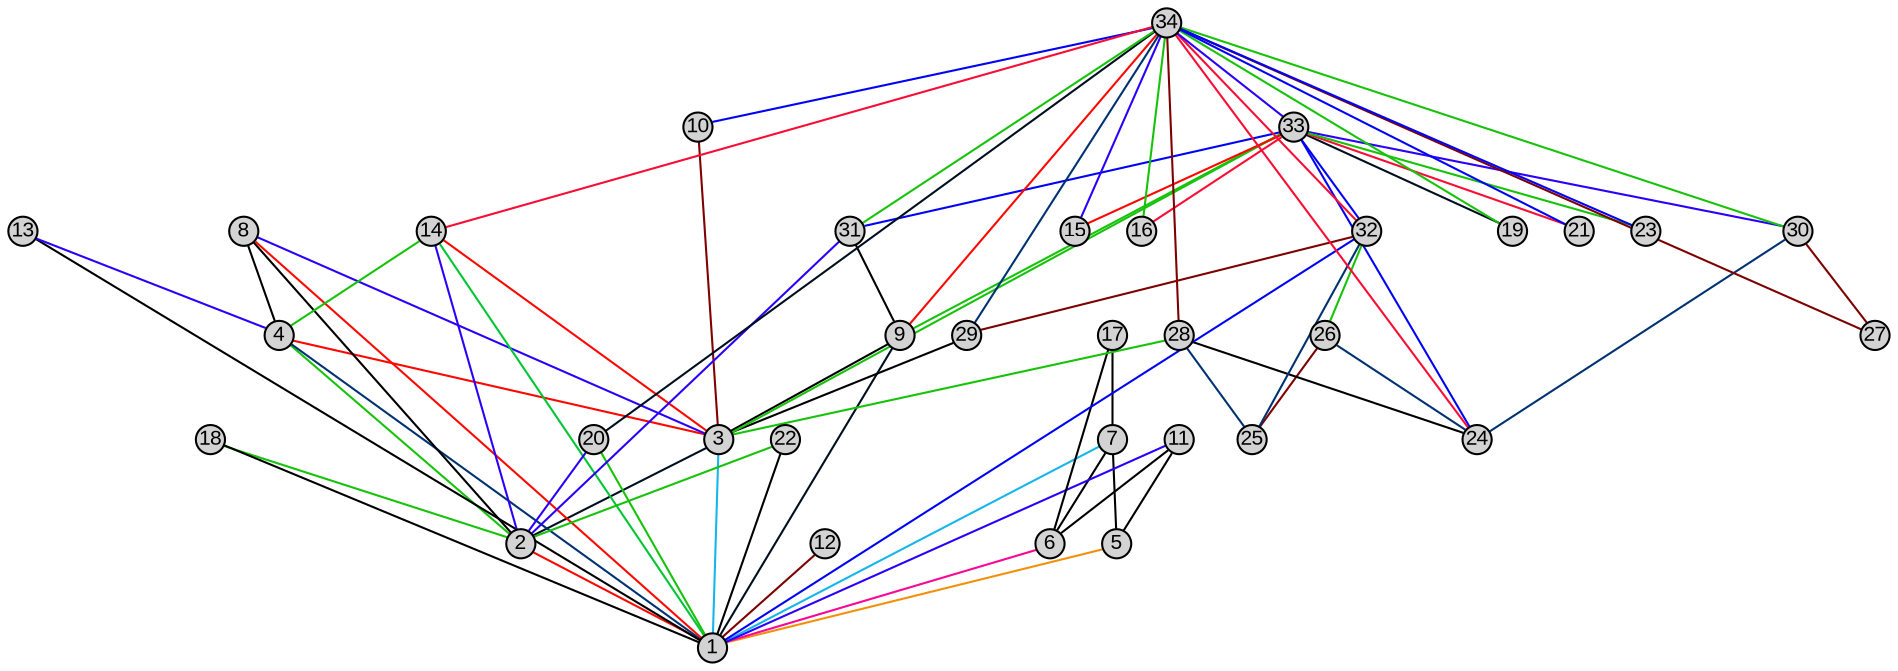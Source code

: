 graph G {
	graph [K=1,
		bb="0,-0,436.87,-217.32",
		outputorder=edgesfirst,
		splines=line
	];
	node [fixedsize=true,
		fontname=Arial,
		fontsize=10,
		label="\N",
		shape=circle,
		style=filled
	];
	edge [arrowhead=none,
		penwidth=1
	];
	2	[height=0.19444,
		pos="208.27,-136.74",
		width=0.19444];
	1	[height=0.19444,
		pos="164.11,-110.71",
		width=0.19444];
	2 -- 1	[color="#fc0800"];
	3	[height=0.19444,
		pos="258.98,-119.05",
		width=0.19444];
	3 -- 2	[color="#000f20"];
	3 -- 1	[color="#16b5ea"];
	4	[height=0.19444,
		pos="181.51,-140.94",
		width=0.19444];
	4 -- 2	[color="#17c30a"];
	4 -- 1	[color="#003272"];
	4 -- 3	[color="#fc0800"];
	5	[height=0.19444,
		pos="87.531,-95.613",
		width=0.19444];
	5 -- 1	[color="#f3900b"];
	6	[height=0.19444,
		pos="54.791,-91.192",
		width=0.19444];
	6 -- 1	[color="#fb0794"];
	7	[height=0.19444,
		pos="67.938,-64.789",
		width=0.19444];
	7 -- 1	[color="#16b5ea"];
	7 -- 5	[color="#000000"];
	7 -- 6	[color="#000000"];
	8	[height=0.19444,
		pos="191.57,-99.981",
		width=0.19444];
	8 -- 2	[color="#000000"];
	8 -- 1	[color="#fc0800"];
	8 -- 3	[color="#2b00fc"];
	8 -- 4	[color="#000000"];
	9	[height=0.19444,
		pos="272.23,-84.961",
		width=0.19444];
	9 -- 1	[color="#000f20"];
	9 -- 3	[color="#000000"];
	10	[height=0.19444,
		pos="296.82,-46.664",
		width=0.19444];
	10 -- 3	[color="#7d0100"];
	11	[height=0.19444,
		pos="71.66,-126.35",
		width=0.19444];
	11 -- 1	[color="#2b00fc"];
	11 -- 5	[color="#000000"];
	11 -- 6	[color="#000000"];
	12	[height=0.19444,
		pos="119.23,-31.78",
		width=0.19444];
	12 -- 1	[color="#7d0100"];
	13	[height=0.19444,
		pos="113.71,-159.94",
		width=0.19444];
	13 -- 1	[color="#000000"];
	13 -- 4	[color="#2b00fc"];
	14	[height=0.19444,
		pos="234.89,-117.04",
		width=0.19444];
	14 -- 2	[color="#2b00fc"];
	14 -- 1	[color="#00c634"];
	14 -- 3	[color="#fc0800"];
	14 -- 4	[color="#17c30a"];
	17	[height=0.19444,
		pos="7,-53.953",
		width=0.19444];
	17 -- 6	[color="#000000"];
	17 -- 7	[color="#000000"];
	18	[height=0.19444,
		pos="143.47,-170.23",
		width=0.19444];
	18 -- 2	[color="#17c30a"];
	18 -- 1	[color="#000000"];
	20	[height=0.19444,
		pos="236.7,-78.835",
		width=0.19444];
	20 -- 2	[color="#2b00fc"];
	20 -- 1	[color="#17c30a"];
	22	[height=0.19444,
		pos="165.08,-189.45",
		width=0.19444];
	22 -- 2	[color="#17c30a"];
	22 -- 1	[color="#000000"];
	26	[height=0.19444,
		pos="366.7,-171.77",
		width=0.19444];
	24	[height=0.19444,
		pos="381.86,-121.9",
		width=0.19444];
	26 -- 24	[color="#003272"];
	25	[height=0.19444,
		pos="347.62,-210.32",
		width=0.19444];
	26 -- 25	[color="#7d0100"];
	28	[height=0.19444,
		pos="337.61,-154.46",
		width=0.19444];
	28 -- 3	[color="#17c30a"];
	28 -- 24	[color="#000000"];
	28 -- 25	[color="#003272"];
	29	[height=0.19444,
		pos="305.69,-167.17",
		width=0.19444];
	29 -- 3	[color="#000000"];
	30	[height=0.19444,
		pos="382.06,-54.67",
		width=0.19444];
	30 -- 24	[color="#003272"];
	27	[height=0.19444,
		pos="382.03,-7",
		width=0.19444];
	30 -- 27	[color="#7d0100"];
	31	[height=0.19444,
		pos="294.28,-104.25",
		width=0.19444];
	31 -- 2	[color="#2b00fc"];
	31 -- 9	[color="#000000"];
	32	[height=0.19444,
		pos="294.97,-146.05",
		width=0.19444];
	32 -- 1	[color="#0104f4"];
	32 -- 26	[color="#17c30a"];
	32 -- 25	[color="#003272"];
	32 -- 29	[color="#7d0100"];
	33	[height=0.19444,
		pos="358.49,-98.825",
		width=0.19444];
	33 -- 3	[color="#17c30a"];
	33 -- 9	[color="#17c30a"];
	33 -- 24	[color="#0104f4"];
	33 -- 30	[color="#2b00fc"];
	33 -- 31	[color="#0104f4"];
	33 -- 32	[color="#0104f4"];
	15	[height=0.19444,
		pos="413.16,-97.708",
		width=0.19444];
	33 -- 15	[color="#fc0800"];
	16	[height=0.19444,
		pos="411.3,-141.54",
		width=0.19444];
	33 -- 16	[color="#fa0d34"];
	19	[height=0.19444,
		pos="429.87,-114.57",
		width=0.19444];
	33 -- 19	[color="#000f20"];
	21	[height=0.19444,
		pos="422.91,-74.826",
		width=0.19444];
	33 -- 21	[color="#fa0d34"];
	23	[height=0.19444,
		pos="405.25,-41.362",
		width=0.19444];
	33 -- 23	[color="#17c30a"];
	34	[height=0.19444,
		pos="341.76,-92.651",
		width=0.19444];
	34 -- 9	[color="#fc0800"];
	34 -- 10	[color="#0104f4"];
	34 -- 14	[color="#fa0d34"];
	34 -- 20	[color="#000f20"];
	34 -- 24	[color="#fa0d34"];
	34 -- 28	[color="#7d0100"];
	34 -- 29	[color="#003272"];
	34 -- 30	[color="#17c30a"];
	34 -- 27	[color="#7d0100"];
	34 -- 31	[color="#17c30a"];
	34 -- 32	[color="#fa0d34"];
	34 -- 33	[color="#2b00fc"];
	34 -- 15	[color="#2b00fc"];
	34 -- 16	[color="#17c30a"];
	34 -- 19	[color="#17c30a"];
	34 -- 21	[color="#0104f4"];
	34 -- 23	[color="#0104f4"];
}
